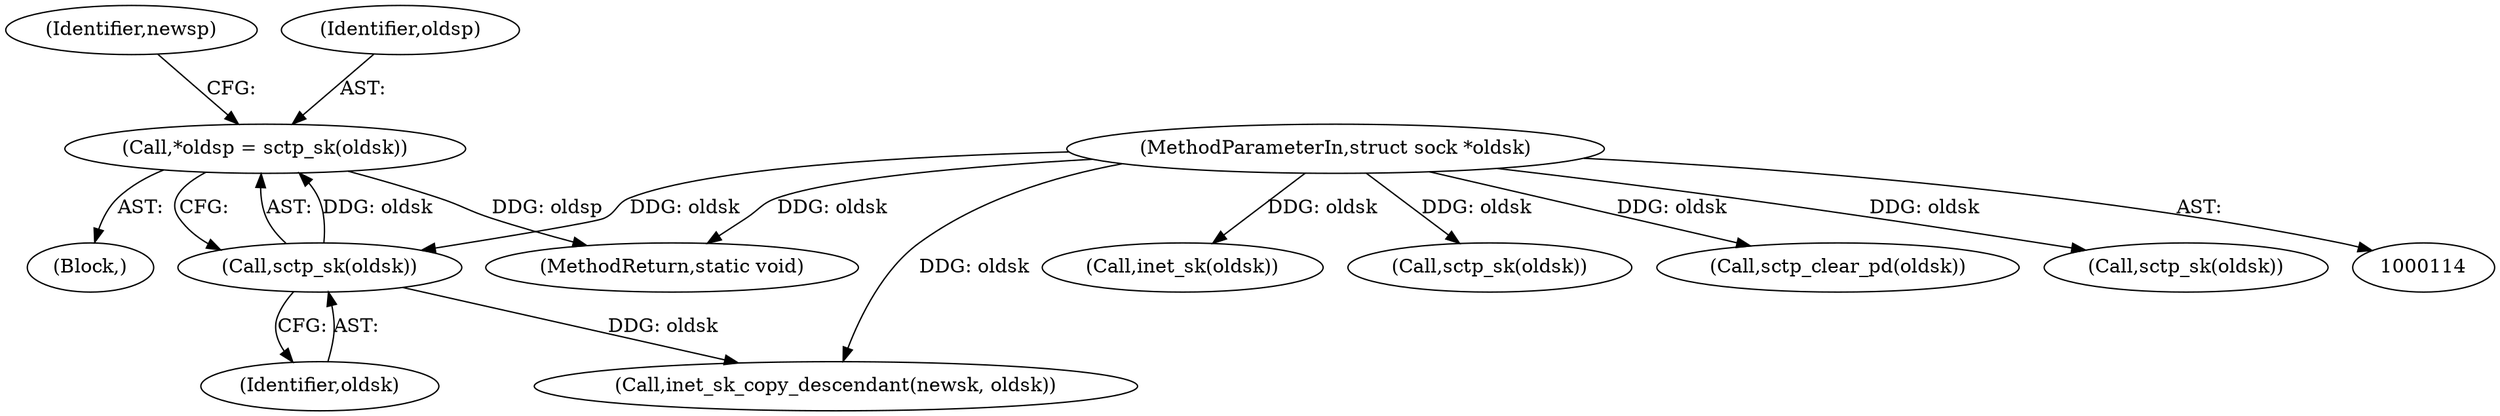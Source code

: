 digraph "0_linux_ea2bc483ff5caada7c4aa0d5fbf87d3a6590273d@pointer" {
"1000121" [label="(Call,*oldsp = sctp_sk(oldsk))"];
"1000123" [label="(Call,sctp_sk(oldsk))"];
"1000115" [label="(MethodParameterIn,struct sock *oldsk)"];
"1000127" [label="(Identifier,newsp)"];
"1000124" [label="(Identifier,oldsk)"];
"1000115" [label="(MethodParameterIn,struct sock *oldsk)"];
"1000121" [label="(Call,*oldsp = sctp_sk(oldsk))"];
"1000119" [label="(Block,)"];
"1000396" [label="(MethodReturn,static void)"];
"1000195" [label="(Call,inet_sk(oldsk))"];
"1000295" [label="(Call,sctp_sk(oldsk))"];
"1000123" [label="(Call,sctp_sk(oldsk))"];
"1000158" [label="(Call,inet_sk_copy_descendant(newsk, oldsk))"];
"1000352" [label="(Call,sctp_clear_pd(oldsk))"];
"1000174" [label="(Call,sctp_sk(oldsk))"];
"1000122" [label="(Identifier,oldsp)"];
"1000121" -> "1000119"  [label="AST: "];
"1000121" -> "1000123"  [label="CFG: "];
"1000122" -> "1000121"  [label="AST: "];
"1000123" -> "1000121"  [label="AST: "];
"1000127" -> "1000121"  [label="CFG: "];
"1000121" -> "1000396"  [label="DDG: oldsp"];
"1000123" -> "1000121"  [label="DDG: oldsk"];
"1000123" -> "1000124"  [label="CFG: "];
"1000124" -> "1000123"  [label="AST: "];
"1000115" -> "1000123"  [label="DDG: oldsk"];
"1000123" -> "1000158"  [label="DDG: oldsk"];
"1000115" -> "1000114"  [label="AST: "];
"1000115" -> "1000396"  [label="DDG: oldsk"];
"1000115" -> "1000158"  [label="DDG: oldsk"];
"1000115" -> "1000174"  [label="DDG: oldsk"];
"1000115" -> "1000195"  [label="DDG: oldsk"];
"1000115" -> "1000295"  [label="DDG: oldsk"];
"1000115" -> "1000352"  [label="DDG: oldsk"];
}
